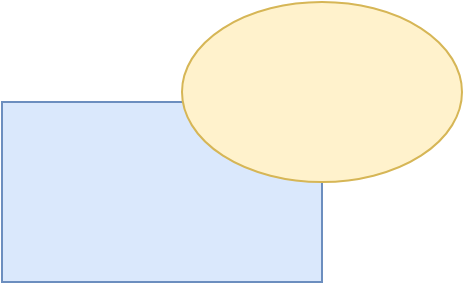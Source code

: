 <mxfile version="12.4.2" type="github" pages="1"><diagram id="MSWrlgIqDMj4kQCJrIGD" name="Страница 1"><mxGraphModel dx="774" dy="650" grid="1" gridSize="10" guides="1" tooltips="1" connect="1" arrows="1" fold="1" page="1" pageScale="1" pageWidth="1654" pageHeight="2336" math="0" shadow="0"><root><mxCell id="0"/><mxCell id="1" parent="0"/><mxCell id="CMS7KJYcF8cZqzwdZGvZ-1" value="" style="rounded=0;whiteSpace=wrap;html=1;fillColor=#dae8fc;strokeColor=#6c8ebf;" vertex="1" parent="1"><mxGeometry x="250" y="190" width="160" height="90" as="geometry"/></mxCell><mxCell id="CMS7KJYcF8cZqzwdZGvZ-2" value="" style="ellipse;whiteSpace=wrap;html=1;fillColor=#fff2cc;strokeColor=#d6b656;" vertex="1" parent="1"><mxGeometry x="340" y="140" width="140" height="90" as="geometry"/></mxCell></root></mxGraphModel></diagram></mxfile>